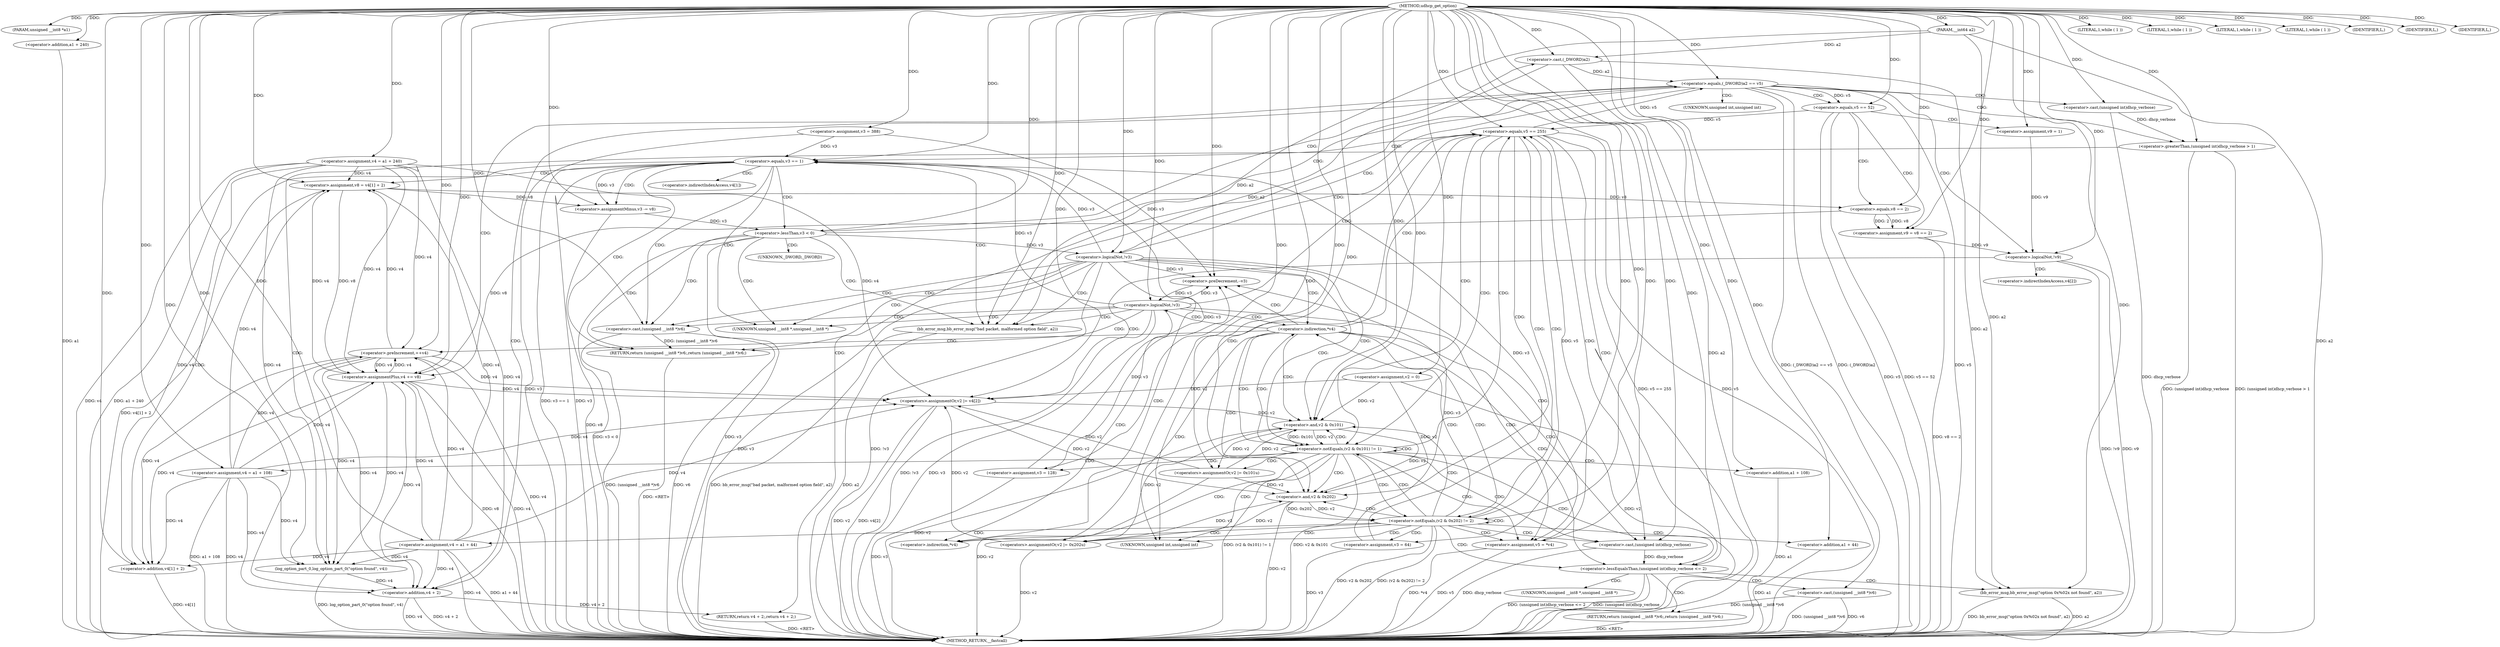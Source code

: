 digraph udhcp_get_option {  
"1000108" [label = "(METHOD,udhcp_get_option)" ]
"1000291" [label = "(METHOD_RETURN,__fastcall)" ]
"1000109" [label = "(PARAM,unsigned __int8 *a1)" ]
"1000110" [label = "(PARAM,__int64 a2)" ]
"1000119" [label = "(<operator>.assignment,v2 = 0)" ]
"1000122" [label = "(<operator>.assignment,v3 = 388)" ]
"1000125" [label = "(<operator>.assignment,v4 = a1 + 240)" ]
"1000127" [label = "(<operator>.addition,a1 + 240)" ]
"1000131" [label = "(LITERAL,1,while ( 1 ))" ]
"1000134" [label = "(LITERAL,1,while ( 1 ))" ]
"1000137" [label = "(LITERAL,1,while ( 1 ))" ]
"1000140" [label = "(LITERAL,1,while ( 1 ))" ]
"1000142" [label = "(<operator>.assignment,v5 = *v4)" ]
"1000150" [label = "(<operator>.preDecrement,--v3)" ]
"1000152" [label = "(<operator>.preIncrement,++v4)" ]
"1000155" [label = "(<operator>.logicalNot,!v3)" ]
"1000159" [label = "(<operator>.equals,v5 == 255)" ]
"1000164" [label = "(<operator>.equals,v3 == 1)" ]
"1000168" [label = "(<operator>.assignment,v8 = v4[1] + 2)" ]
"1000170" [label = "(<operator>.addition,v4[1] + 2)" ]
"1000175" [label = "(<operator>.assignmentMinus,v3 -= v8)" ]
"1000179" [label = "(<operator>.lessThan,v3 < 0)" ]
"1000184" [label = "(<operator>.equals,(_DWORD)a2 == v5)" ]
"1000185" [label = "(<operator>.cast,(_DWORD)a2)" ]
"1000191" [label = "(<operator>.greaterThan,(unsigned int)dhcp_verbose > 1)" ]
"1000192" [label = "(<operator>.cast,(unsigned int)dhcp_verbose)" ]
"1000196" [label = "(log_option_part_0,log_option_part_0(\"option found\", v4))" ]
"1000199" [label = "(RETURN,return v4 + 2;,return v4 + 2;)" ]
"1000200" [label = "(<operator>.addition,v4 + 2)" ]
"1000204" [label = "(<operator>.equals,v5 == 52)" ]
"1000207" [label = "(<operator>.assignment,v9 = v8 == 2)" ]
"1000209" [label = "(<operator>.equals,v8 == 2)" ]
"1000213" [label = "(<operator>.assignment,v9 = 1)" ]
"1000217" [label = "(<operator>.logicalNot,!v9)" ]
"1000219" [label = "(<operators>.assignmentOr,v2 |= v4[2])" ]
"1000224" [label = "(<operator>.assignmentPlus,v4 += v8)" ]
"1000228" [label = "(<operator>.logicalNot,!v3)" ]
"1000232" [label = "(IDENTIFIER,L,)" ]
"1000233" [label = "(bb_error_msg,bb_error_msg(\"bad packet, malformed option field\", a2))" ]
"1000236" [label = "(RETURN,return (unsigned __int8 *)v6;,return (unsigned __int8 *)v6;)" ]
"1000237" [label = "(<operator>.cast,(unsigned __int8 *)v6)" ]
"1000241" [label = "(<operator>.notEquals,(v2 & 0x101) != 1)" ]
"1000242" [label = "(<operator>.and,v2 & 0x101)" ]
"1000247" [label = "(<operators>.assignmentOr,v2 |= 0x101u)" ]
"1000250" [label = "(<operator>.assignment,v4 = a1 + 108)" ]
"1000252" [label = "(<operator>.addition,a1 + 108)" ]
"1000255" [label = "(<operator>.assignment,v3 = 128)" ]
"1000259" [label = "(<operator>.notEquals,(v2 & 0x202) != 2)" ]
"1000260" [label = "(<operator>.and,v2 & 0x202)" ]
"1000265" [label = "(<operators>.assignmentOr,v2 |= 0x202u)" ]
"1000268" [label = "(<operator>.assignment,v4 = a1 + 44)" ]
"1000270" [label = "(<operator>.addition,a1 + 44)" ]
"1000273" [label = "(<operator>.assignment,v3 = 64)" ]
"1000276" [label = "(IDENTIFIER,L,)" ]
"1000278" [label = "(<operator>.lessEqualsThan,(unsigned int)dhcp_verbose <= 2)" ]
"1000279" [label = "(<operator>.cast,(unsigned int)dhcp_verbose)" ]
"1000283" [label = "(RETURN,return (unsigned __int8 *)v6;,return (unsigned __int8 *)v6;)" ]
"1000284" [label = "(<operator>.cast,(unsigned __int8 *)v6)" ]
"1000287" [label = "(bb_error_msg,bb_error_msg(\"option 0x%02x not found\", a2))" ]
"1000290" [label = "(IDENTIFIER,L,)" ]
"1000144" [label = "(<operator>.indirection,*v4)" ]
"1000147" [label = "(<operator>.indirection,*v4)" ]
"1000171" [label = "(<operator>.indirectIndexAccess,v4[1])" ]
"1000186" [label = "(UNKNOWN,_DWORD,_DWORD)" ]
"1000193" [label = "(UNKNOWN,unsigned int,unsigned int)" ]
"1000221" [label = "(<operator>.indirectIndexAccess,v4[2])" ]
"1000238" [label = "(UNKNOWN,unsigned __int8 *,unsigned __int8 *)" ]
"1000280" [label = "(UNKNOWN,unsigned int,unsigned int)" ]
"1000285" [label = "(UNKNOWN,unsigned __int8 *,unsigned __int8 *)" ]
  "1000217" -> "1000291"  [ label = "DDG: !v9"] 
  "1000278" -> "1000291"  [ label = "DDG: (unsigned int)dhcp_verbose"] 
  "1000287" -> "1000291"  [ label = "DDG: bb_error_msg(\"option 0x%02x not found\", a2)"] 
  "1000278" -> "1000291"  [ label = "DDG: (unsigned int)dhcp_verbose <= 2"] 
  "1000284" -> "1000291"  [ label = "DDG: (unsigned __int8 *)v6"] 
  "1000159" -> "1000291"  [ label = "DDG: v5"] 
  "1000122" -> "1000291"  [ label = "DDG: v3"] 
  "1000250" -> "1000291"  [ label = "DDG: v4"] 
  "1000259" -> "1000291"  [ label = "DDG: v2 & 0x202"] 
  "1000287" -> "1000291"  [ label = "DDG: a2"] 
  "1000164" -> "1000291"  [ label = "DDG: v3 == 1"] 
  "1000142" -> "1000291"  [ label = "DDG: *v4"] 
  "1000242" -> "1000291"  [ label = "DDG: v2"] 
  "1000217" -> "1000291"  [ label = "DDG: v9"] 
  "1000192" -> "1000291"  [ label = "DDG: dhcp_verbose"] 
  "1000142" -> "1000291"  [ label = "DDG: v5"] 
  "1000204" -> "1000291"  [ label = "DDG: v5"] 
  "1000200" -> "1000291"  [ label = "DDG: v4 + 2"] 
  "1000127" -> "1000291"  [ label = "DDG: a1"] 
  "1000191" -> "1000291"  [ label = "DDG: (unsigned int)dhcp_verbose > 1"] 
  "1000125" -> "1000291"  [ label = "DDG: a1 + 240"] 
  "1000119" -> "1000291"  [ label = "DDG: v2"] 
  "1000237" -> "1000291"  [ label = "DDG: v6"] 
  "1000259" -> "1000291"  [ label = "DDG: (v2 & 0x202) != 2"] 
  "1000268" -> "1000291"  [ label = "DDG: v4"] 
  "1000233" -> "1000291"  [ label = "DDG: bb_error_msg(\"bad packet, malformed option field\", a2)"] 
  "1000184" -> "1000291"  [ label = "DDG: (_DWORD)a2 == v5"] 
  "1000228" -> "1000291"  [ label = "DDG: v3"] 
  "1000219" -> "1000291"  [ label = "DDG: v4[2]"] 
  "1000255" -> "1000291"  [ label = "DDG: v3"] 
  "1000273" -> "1000291"  [ label = "DDG: v3"] 
  "1000219" -> "1000291"  [ label = "DDG: v2"] 
  "1000268" -> "1000291"  [ label = "DDG: a1 + 44"] 
  "1000265" -> "1000291"  [ label = "DDG: v2"] 
  "1000152" -> "1000291"  [ label = "DDG: v4"] 
  "1000224" -> "1000291"  [ label = "DDG: v8"] 
  "1000241" -> "1000291"  [ label = "DDG: (v2 & 0x101) != 1"] 
  "1000110" -> "1000291"  [ label = "DDG: a2"] 
  "1000179" -> "1000291"  [ label = "DDG: v3"] 
  "1000204" -> "1000291"  [ label = "DDG: v5 == 52"] 
  "1000252" -> "1000291"  [ label = "DDG: a1"] 
  "1000155" -> "1000291"  [ label = "DDG: !v3"] 
  "1000237" -> "1000291"  [ label = "DDG: (unsigned __int8 *)v6"] 
  "1000270" -> "1000291"  [ label = "DDG: a1"] 
  "1000159" -> "1000291"  [ label = "DDG: v5 == 255"] 
  "1000184" -> "1000291"  [ label = "DDG: (_DWORD)a2"] 
  "1000260" -> "1000291"  [ label = "DDG: v2"] 
  "1000247" -> "1000291"  [ label = "DDG: v2"] 
  "1000168" -> "1000291"  [ label = "DDG: v4[1] + 2"] 
  "1000284" -> "1000291"  [ label = "DDG: v6"] 
  "1000250" -> "1000291"  [ label = "DDG: a1 + 108"] 
  "1000224" -> "1000291"  [ label = "DDG: v4"] 
  "1000170" -> "1000291"  [ label = "DDG: v4[1]"] 
  "1000207" -> "1000291"  [ label = "DDG: v8 == 2"] 
  "1000184" -> "1000291"  [ label = "DDG: v5"] 
  "1000279" -> "1000291"  [ label = "DDG: dhcp_verbose"] 
  "1000125" -> "1000291"  [ label = "DDG: v4"] 
  "1000191" -> "1000291"  [ label = "DDG: (unsigned int)dhcp_verbose"] 
  "1000155" -> "1000291"  [ label = "DDG: v3"] 
  "1000200" -> "1000291"  [ label = "DDG: v4"] 
  "1000185" -> "1000291"  [ label = "DDG: a2"] 
  "1000228" -> "1000291"  [ label = "DDG: !v3"] 
  "1000175" -> "1000291"  [ label = "DDG: v8"] 
  "1000241" -> "1000291"  [ label = "DDG: v2 & 0x101"] 
  "1000179" -> "1000291"  [ label = "DDG: v3 < 0"] 
  "1000196" -> "1000291"  [ label = "DDG: log_option_part_0(\"option found\", v4)"] 
  "1000164" -> "1000291"  [ label = "DDG: v3"] 
  "1000233" -> "1000291"  [ label = "DDG: a2"] 
  "1000199" -> "1000291"  [ label = "DDG: <RET>"] 
  "1000283" -> "1000291"  [ label = "DDG: <RET>"] 
  "1000236" -> "1000291"  [ label = "DDG: <RET>"] 
  "1000108" -> "1000109"  [ label = "DDG: "] 
  "1000108" -> "1000110"  [ label = "DDG: "] 
  "1000108" -> "1000119"  [ label = "DDG: "] 
  "1000108" -> "1000122"  [ label = "DDG: "] 
  "1000108" -> "1000125"  [ label = "DDG: "] 
  "1000108" -> "1000127"  [ label = "DDG: "] 
  "1000108" -> "1000131"  [ label = "DDG: "] 
  "1000108" -> "1000134"  [ label = "DDG: "] 
  "1000108" -> "1000137"  [ label = "DDG: "] 
  "1000108" -> "1000140"  [ label = "DDG: "] 
  "1000108" -> "1000142"  [ label = "DDG: "] 
  "1000228" -> "1000150"  [ label = "DDG: v3"] 
  "1000155" -> "1000150"  [ label = "DDG: v3"] 
  "1000122" -> "1000150"  [ label = "DDG: v3"] 
  "1000255" -> "1000150"  [ label = "DDG: v3"] 
  "1000273" -> "1000150"  [ label = "DDG: v3"] 
  "1000108" -> "1000150"  [ label = "DDG: "] 
  "1000268" -> "1000152"  [ label = "DDG: v4"] 
  "1000224" -> "1000152"  [ label = "DDG: v4"] 
  "1000125" -> "1000152"  [ label = "DDG: v4"] 
  "1000250" -> "1000152"  [ label = "DDG: v4"] 
  "1000108" -> "1000152"  [ label = "DDG: "] 
  "1000150" -> "1000155"  [ label = "DDG: v3"] 
  "1000108" -> "1000155"  [ label = "DDG: "] 
  "1000142" -> "1000159"  [ label = "DDG: v5"] 
  "1000204" -> "1000159"  [ label = "DDG: v5"] 
  "1000108" -> "1000159"  [ label = "DDG: "] 
  "1000228" -> "1000164"  [ label = "DDG: v3"] 
  "1000155" -> "1000164"  [ label = "DDG: v3"] 
  "1000122" -> "1000164"  [ label = "DDG: v3"] 
  "1000255" -> "1000164"  [ label = "DDG: v3"] 
  "1000273" -> "1000164"  [ label = "DDG: v3"] 
  "1000108" -> "1000164"  [ label = "DDG: "] 
  "1000268" -> "1000168"  [ label = "DDG: v4"] 
  "1000152" -> "1000168"  [ label = "DDG: v4"] 
  "1000224" -> "1000168"  [ label = "DDG: v4"] 
  "1000125" -> "1000168"  [ label = "DDG: v4"] 
  "1000250" -> "1000168"  [ label = "DDG: v4"] 
  "1000108" -> "1000168"  [ label = "DDG: "] 
  "1000268" -> "1000170"  [ label = "DDG: v4"] 
  "1000152" -> "1000170"  [ label = "DDG: v4"] 
  "1000224" -> "1000170"  [ label = "DDG: v4"] 
  "1000125" -> "1000170"  [ label = "DDG: v4"] 
  "1000250" -> "1000170"  [ label = "DDG: v4"] 
  "1000108" -> "1000170"  [ label = "DDG: "] 
  "1000168" -> "1000175"  [ label = "DDG: v8"] 
  "1000108" -> "1000175"  [ label = "DDG: "] 
  "1000164" -> "1000175"  [ label = "DDG: v3"] 
  "1000175" -> "1000179"  [ label = "DDG: v3"] 
  "1000108" -> "1000179"  [ label = "DDG: "] 
  "1000185" -> "1000184"  [ label = "DDG: a2"] 
  "1000110" -> "1000185"  [ label = "DDG: a2"] 
  "1000108" -> "1000185"  [ label = "DDG: "] 
  "1000159" -> "1000184"  [ label = "DDG: v5"] 
  "1000108" -> "1000184"  [ label = "DDG: "] 
  "1000192" -> "1000191"  [ label = "DDG: dhcp_verbose"] 
  "1000108" -> "1000192"  [ label = "DDG: "] 
  "1000108" -> "1000191"  [ label = "DDG: "] 
  "1000108" -> "1000196"  [ label = "DDG: "] 
  "1000268" -> "1000196"  [ label = "DDG: v4"] 
  "1000152" -> "1000196"  [ label = "DDG: v4"] 
  "1000224" -> "1000196"  [ label = "DDG: v4"] 
  "1000125" -> "1000196"  [ label = "DDG: v4"] 
  "1000250" -> "1000196"  [ label = "DDG: v4"] 
  "1000200" -> "1000199"  [ label = "DDG: v4 + 2"] 
  "1000268" -> "1000200"  [ label = "DDG: v4"] 
  "1000152" -> "1000200"  [ label = "DDG: v4"] 
  "1000224" -> "1000200"  [ label = "DDG: v4"] 
  "1000196" -> "1000200"  [ label = "DDG: v4"] 
  "1000125" -> "1000200"  [ label = "DDG: v4"] 
  "1000250" -> "1000200"  [ label = "DDG: v4"] 
  "1000108" -> "1000200"  [ label = "DDG: "] 
  "1000184" -> "1000204"  [ label = "DDG: v5"] 
  "1000108" -> "1000204"  [ label = "DDG: "] 
  "1000209" -> "1000207"  [ label = "DDG: v8"] 
  "1000209" -> "1000207"  [ label = "DDG: 2"] 
  "1000108" -> "1000207"  [ label = "DDG: "] 
  "1000108" -> "1000209"  [ label = "DDG: "] 
  "1000168" -> "1000209"  [ label = "DDG: v8"] 
  "1000108" -> "1000213"  [ label = "DDG: "] 
  "1000213" -> "1000217"  [ label = "DDG: v9"] 
  "1000207" -> "1000217"  [ label = "DDG: v9"] 
  "1000108" -> "1000217"  [ label = "DDG: "] 
  "1000268" -> "1000219"  [ label = "DDG: v4"] 
  "1000152" -> "1000219"  [ label = "DDG: v4"] 
  "1000224" -> "1000219"  [ label = "DDG: v4"] 
  "1000125" -> "1000219"  [ label = "DDG: v4"] 
  "1000250" -> "1000219"  [ label = "DDG: v4"] 
  "1000119" -> "1000219"  [ label = "DDG: v2"] 
  "1000265" -> "1000219"  [ label = "DDG: v2"] 
  "1000247" -> "1000219"  [ label = "DDG: v2"] 
  "1000108" -> "1000219"  [ label = "DDG: "] 
  "1000209" -> "1000224"  [ label = "DDG: v8"] 
  "1000108" -> "1000224"  [ label = "DDG: "] 
  "1000168" -> "1000224"  [ label = "DDG: v8"] 
  "1000268" -> "1000224"  [ label = "DDG: v4"] 
  "1000152" -> "1000224"  [ label = "DDG: v4"] 
  "1000125" -> "1000224"  [ label = "DDG: v4"] 
  "1000250" -> "1000224"  [ label = "DDG: v4"] 
  "1000179" -> "1000228"  [ label = "DDG: v3"] 
  "1000108" -> "1000228"  [ label = "DDG: "] 
  "1000108" -> "1000232"  [ label = "DDG: "] 
  "1000108" -> "1000233"  [ label = "DDG: "] 
  "1000185" -> "1000233"  [ label = "DDG: a2"] 
  "1000110" -> "1000233"  [ label = "DDG: a2"] 
  "1000237" -> "1000236"  [ label = "DDG: (unsigned __int8 *)v6"] 
  "1000108" -> "1000237"  [ label = "DDG: "] 
  "1000242" -> "1000241"  [ label = "DDG: v2"] 
  "1000242" -> "1000241"  [ label = "DDG: 0x101"] 
  "1000119" -> "1000242"  [ label = "DDG: v2"] 
  "1000219" -> "1000242"  [ label = "DDG: v2"] 
  "1000265" -> "1000242"  [ label = "DDG: v2"] 
  "1000247" -> "1000242"  [ label = "DDG: v2"] 
  "1000108" -> "1000242"  [ label = "DDG: "] 
  "1000108" -> "1000241"  [ label = "DDG: "] 
  "1000108" -> "1000247"  [ label = "DDG: "] 
  "1000242" -> "1000247"  [ label = "DDG: v2"] 
  "1000108" -> "1000250"  [ label = "DDG: "] 
  "1000108" -> "1000252"  [ label = "DDG: "] 
  "1000108" -> "1000255"  [ label = "DDG: "] 
  "1000260" -> "1000259"  [ label = "DDG: v2"] 
  "1000260" -> "1000259"  [ label = "DDG: 0x202"] 
  "1000242" -> "1000260"  [ label = "DDG: v2"] 
  "1000119" -> "1000260"  [ label = "DDG: v2"] 
  "1000219" -> "1000260"  [ label = "DDG: v2"] 
  "1000265" -> "1000260"  [ label = "DDG: v2"] 
  "1000247" -> "1000260"  [ label = "DDG: v2"] 
  "1000108" -> "1000260"  [ label = "DDG: "] 
  "1000108" -> "1000259"  [ label = "DDG: "] 
  "1000108" -> "1000265"  [ label = "DDG: "] 
  "1000260" -> "1000265"  [ label = "DDG: v2"] 
  "1000108" -> "1000268"  [ label = "DDG: "] 
  "1000108" -> "1000270"  [ label = "DDG: "] 
  "1000108" -> "1000273"  [ label = "DDG: "] 
  "1000108" -> "1000276"  [ label = "DDG: "] 
  "1000279" -> "1000278"  [ label = "DDG: dhcp_verbose"] 
  "1000108" -> "1000279"  [ label = "DDG: "] 
  "1000108" -> "1000278"  [ label = "DDG: "] 
  "1000284" -> "1000283"  [ label = "DDG: (unsigned __int8 *)v6"] 
  "1000108" -> "1000284"  [ label = "DDG: "] 
  "1000108" -> "1000287"  [ label = "DDG: "] 
  "1000185" -> "1000287"  [ label = "DDG: a2"] 
  "1000110" -> "1000287"  [ label = "DDG: a2"] 
  "1000108" -> "1000290"  [ label = "DDG: "] 
  "1000147" -> "1000155"  [ label = "CDG: "] 
  "1000147" -> "1000152"  [ label = "CDG: "] 
  "1000147" -> "1000150"  [ label = "CDG: "] 
  "1000147" -> "1000242"  [ label = "CDG: "] 
  "1000147" -> "1000241"  [ label = "CDG: "] 
  "1000147" -> "1000260"  [ label = "CDG: "] 
  "1000147" -> "1000259"  [ label = "CDG: "] 
  "1000147" -> "1000280"  [ label = "CDG: "] 
  "1000147" -> "1000279"  [ label = "CDG: "] 
  "1000147" -> "1000278"  [ label = "CDG: "] 
  "1000147" -> "1000159"  [ label = "CDG: "] 
  "1000155" -> "1000238"  [ label = "CDG: "] 
  "1000155" -> "1000237"  [ label = "CDG: "] 
  "1000155" -> "1000236"  [ label = "CDG: "] 
  "1000155" -> "1000233"  [ label = "CDG: "] 
  "1000155" -> "1000144"  [ label = "CDG: "] 
  "1000155" -> "1000142"  [ label = "CDG: "] 
  "1000155" -> "1000159"  [ label = "CDG: "] 
  "1000155" -> "1000147"  [ label = "CDG: "] 
  "1000159" -> "1000164"  [ label = "CDG: "] 
  "1000159" -> "1000242"  [ label = "CDG: "] 
  "1000159" -> "1000241"  [ label = "CDG: "] 
  "1000159" -> "1000260"  [ label = "CDG: "] 
  "1000159" -> "1000259"  [ label = "CDG: "] 
  "1000159" -> "1000280"  [ label = "CDG: "] 
  "1000159" -> "1000279"  [ label = "CDG: "] 
  "1000159" -> "1000278"  [ label = "CDG: "] 
  "1000164" -> "1000175"  [ label = "CDG: "] 
  "1000164" -> "1000171"  [ label = "CDG: "] 
  "1000164" -> "1000170"  [ label = "CDG: "] 
  "1000164" -> "1000168"  [ label = "CDG: "] 
  "1000164" -> "1000179"  [ label = "CDG: "] 
  "1000164" -> "1000238"  [ label = "CDG: "] 
  "1000164" -> "1000237"  [ label = "CDG: "] 
  "1000164" -> "1000236"  [ label = "CDG: "] 
  "1000164" -> "1000233"  [ label = "CDG: "] 
  "1000179" -> "1000186"  [ label = "CDG: "] 
  "1000179" -> "1000185"  [ label = "CDG: "] 
  "1000179" -> "1000184"  [ label = "CDG: "] 
  "1000179" -> "1000238"  [ label = "CDG: "] 
  "1000179" -> "1000237"  [ label = "CDG: "] 
  "1000179" -> "1000236"  [ label = "CDG: "] 
  "1000179" -> "1000233"  [ label = "CDG: "] 
  "1000184" -> "1000192"  [ label = "CDG: "] 
  "1000184" -> "1000191"  [ label = "CDG: "] 
  "1000184" -> "1000204"  [ label = "CDG: "] 
  "1000184" -> "1000200"  [ label = "CDG: "] 
  "1000184" -> "1000199"  [ label = "CDG: "] 
  "1000184" -> "1000193"  [ label = "CDG: "] 
  "1000184" -> "1000224"  [ label = "CDG: "] 
  "1000184" -> "1000217"  [ label = "CDG: "] 
  "1000184" -> "1000228"  [ label = "CDG: "] 
  "1000191" -> "1000196"  [ label = "CDG: "] 
  "1000204" -> "1000207"  [ label = "CDG: "] 
  "1000204" -> "1000213"  [ label = "CDG: "] 
  "1000204" -> "1000209"  [ label = "CDG: "] 
  "1000217" -> "1000221"  [ label = "CDG: "] 
  "1000217" -> "1000219"  [ label = "CDG: "] 
  "1000228" -> "1000238"  [ label = "CDG: "] 
  "1000228" -> "1000237"  [ label = "CDG: "] 
  "1000228" -> "1000236"  [ label = "CDG: "] 
  "1000228" -> "1000233"  [ label = "CDG: "] 
  "1000228" -> "1000242"  [ label = "CDG: "] 
  "1000228" -> "1000241"  [ label = "CDG: "] 
  "1000228" -> "1000144"  [ label = "CDG: "] 
  "1000228" -> "1000142"  [ label = "CDG: "] 
  "1000228" -> "1000159"  [ label = "CDG: "] 
  "1000228" -> "1000147"  [ label = "CDG: "] 
  "1000241" -> "1000255"  [ label = "CDG: "] 
  "1000241" -> "1000252"  [ label = "CDG: "] 
  "1000241" -> "1000250"  [ label = "CDG: "] 
  "1000241" -> "1000247"  [ label = "CDG: "] 
  "1000241" -> "1000260"  [ label = "CDG: "] 
  "1000241" -> "1000259"  [ label = "CDG: "] 
  "1000241" -> "1000280"  [ label = "CDG: "] 
  "1000241" -> "1000279"  [ label = "CDG: "] 
  "1000241" -> "1000278"  [ label = "CDG: "] 
  "1000241" -> "1000242"  [ label = "CDG: "] 
  "1000241" -> "1000241"  [ label = "CDG: "] 
  "1000241" -> "1000144"  [ label = "CDG: "] 
  "1000241" -> "1000142"  [ label = "CDG: "] 
  "1000241" -> "1000159"  [ label = "CDG: "] 
  "1000241" -> "1000147"  [ label = "CDG: "] 
  "1000259" -> "1000270"  [ label = "CDG: "] 
  "1000259" -> "1000268"  [ label = "CDG: "] 
  "1000259" -> "1000265"  [ label = "CDG: "] 
  "1000259" -> "1000280"  [ label = "CDG: "] 
  "1000259" -> "1000279"  [ label = "CDG: "] 
  "1000259" -> "1000278"  [ label = "CDG: "] 
  "1000259" -> "1000273"  [ label = "CDG: "] 
  "1000259" -> "1000260"  [ label = "CDG: "] 
  "1000259" -> "1000259"  [ label = "CDG: "] 
  "1000259" -> "1000242"  [ label = "CDG: "] 
  "1000259" -> "1000241"  [ label = "CDG: "] 
  "1000259" -> "1000144"  [ label = "CDG: "] 
  "1000259" -> "1000142"  [ label = "CDG: "] 
  "1000259" -> "1000159"  [ label = "CDG: "] 
  "1000259" -> "1000147"  [ label = "CDG: "] 
  "1000278" -> "1000287"  [ label = "CDG: "] 
  "1000278" -> "1000285"  [ label = "CDG: "] 
  "1000278" -> "1000284"  [ label = "CDG: "] 
  "1000278" -> "1000283"  [ label = "CDG: "] 
}
